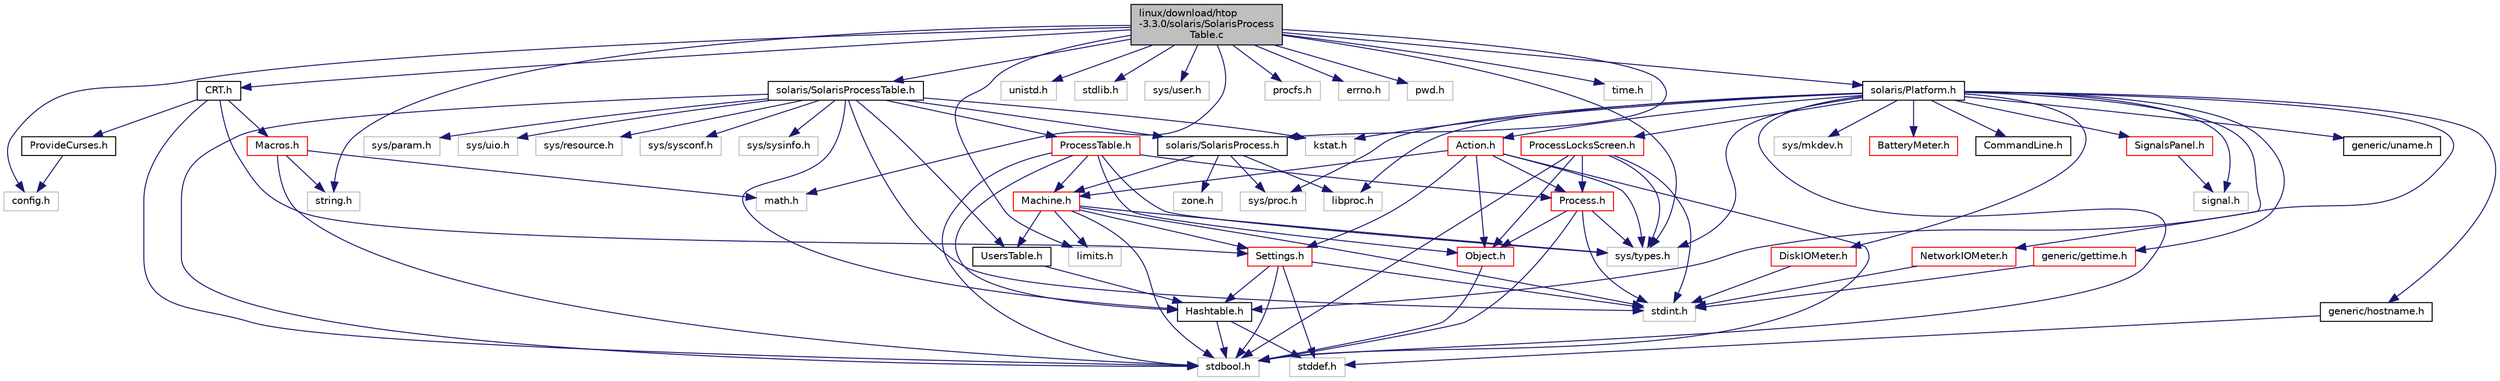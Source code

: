digraph "linux/download/htop-3.3.0/solaris/SolarisProcessTable.c"
{
  edge [fontname="Helvetica",fontsize="10",labelfontname="Helvetica",labelfontsize="10"];
  node [fontname="Helvetica",fontsize="10",shape=record];
  Node0 [label="linux/download/htop\l-3.3.0/solaris/SolarisProcess\lTable.c",height=0.2,width=0.4,color="black", fillcolor="grey75", style="filled", fontcolor="black"];
  Node0 -> Node1 [color="midnightblue",fontsize="10",style="solid"];
  Node1 [label="config.h",height=0.2,width=0.4,color="grey75", fillcolor="white", style="filled"];
  Node0 -> Node2 [color="midnightblue",fontsize="10",style="solid"];
  Node2 [label="solaris/SolarisProcessTable.h",height=0.2,width=0.4,color="black", fillcolor="white", style="filled",URL="$SolarisProcessTable_8h.html"];
  Node2 -> Node3 [color="midnightblue",fontsize="10",style="solid"];
  Node3 [label="kstat.h",height=0.2,width=0.4,color="grey75", fillcolor="white", style="filled"];
  Node2 -> Node4 [color="midnightblue",fontsize="10",style="solid"];
  Node4 [label="stdbool.h",height=0.2,width=0.4,color="grey75", fillcolor="white", style="filled"];
  Node2 -> Node5 [color="midnightblue",fontsize="10",style="solid"];
  Node5 [label="stdint.h",height=0.2,width=0.4,color="grey75", fillcolor="white", style="filled"];
  Node2 -> Node6 [color="midnightblue",fontsize="10",style="solid"];
  Node6 [label="sys/param.h",height=0.2,width=0.4,color="grey75", fillcolor="white", style="filled"];
  Node2 -> Node7 [color="midnightblue",fontsize="10",style="solid"];
  Node7 [label="sys/uio.h",height=0.2,width=0.4,color="grey75", fillcolor="white", style="filled"];
  Node2 -> Node8 [color="midnightblue",fontsize="10",style="solid"];
  Node8 [label="sys/resource.h",height=0.2,width=0.4,color="grey75", fillcolor="white", style="filled"];
  Node2 -> Node9 [color="midnightblue",fontsize="10",style="solid"];
  Node9 [label="sys/sysconf.h",height=0.2,width=0.4,color="grey75", fillcolor="white", style="filled"];
  Node2 -> Node10 [color="midnightblue",fontsize="10",style="solid"];
  Node10 [label="sys/sysinfo.h",height=0.2,width=0.4,color="grey75", fillcolor="white", style="filled"];
  Node2 -> Node11 [color="midnightblue",fontsize="10",style="solid"];
  Node11 [label="Hashtable.h",height=0.2,width=0.4,color="black", fillcolor="white", style="filled",URL="$Hashtable_8h.html"];
  Node11 -> Node4 [color="midnightblue",fontsize="10",style="solid"];
  Node11 -> Node12 [color="midnightblue",fontsize="10",style="solid"];
  Node12 [label="stddef.h",height=0.2,width=0.4,color="grey75", fillcolor="white", style="filled"];
  Node2 -> Node13 [color="midnightblue",fontsize="10",style="solid"];
  Node13 [label="ProcessTable.h",height=0.2,width=0.4,color="red", fillcolor="white", style="filled",URL="$ProcessTable_8h.html"];
  Node13 -> Node4 [color="midnightblue",fontsize="10",style="solid"];
  Node13 -> Node14 [color="midnightblue",fontsize="10",style="solid"];
  Node14 [label="sys/types.h",height=0.2,width=0.4,color="grey75", fillcolor="white", style="filled"];
  Node13 -> Node11 [color="midnightblue",fontsize="10",style="solid"];
  Node13 -> Node15 [color="midnightblue",fontsize="10",style="solid"];
  Node15 [label="Machine.h",height=0.2,width=0.4,color="red", fillcolor="white", style="filled",URL="$Machine_8h.html"];
  Node15 -> Node16 [color="midnightblue",fontsize="10",style="solid"];
  Node16 [label="limits.h",height=0.2,width=0.4,color="grey75", fillcolor="white", style="filled"];
  Node15 -> Node4 [color="midnightblue",fontsize="10",style="solid"];
  Node15 -> Node5 [color="midnightblue",fontsize="10",style="solid"];
  Node15 -> Node14 [color="midnightblue",fontsize="10",style="solid"];
  Node15 -> Node25 [color="midnightblue",fontsize="10",style="solid"];
  Node25 [label="Settings.h",height=0.2,width=0.4,color="red", fillcolor="white", style="filled",URL="$Settings_8h.html"];
  Node25 -> Node4 [color="midnightblue",fontsize="10",style="solid"];
  Node25 -> Node12 [color="midnightblue",fontsize="10",style="solid"];
  Node25 -> Node5 [color="midnightblue",fontsize="10",style="solid"];
  Node25 -> Node11 [color="midnightblue",fontsize="10",style="solid"];
  Node15 -> Node42 [color="midnightblue",fontsize="10",style="solid"];
  Node42 [label="UsersTable.h",height=0.2,width=0.4,color="black", fillcolor="white", style="filled",URL="$UsersTable_8h.html"];
  Node42 -> Node11 [color="midnightblue",fontsize="10",style="solid"];
  Node13 -> Node35 [color="midnightblue",fontsize="10",style="solid"];
  Node35 [label="Object.h",height=0.2,width=0.4,color="red", fillcolor="white", style="filled",URL="$Object_8h.html"];
  Node35 -> Node4 [color="midnightblue",fontsize="10",style="solid"];
  Node13 -> Node43 [color="midnightblue",fontsize="10",style="solid"];
  Node43 [label="Process.h",height=0.2,width=0.4,color="red", fillcolor="white", style="filled",URL="$Process_8h.html"];
  Node43 -> Node4 [color="midnightblue",fontsize="10",style="solid"];
  Node43 -> Node5 [color="midnightblue",fontsize="10",style="solid"];
  Node43 -> Node14 [color="midnightblue",fontsize="10",style="solid"];
  Node43 -> Node35 [color="midnightblue",fontsize="10",style="solid"];
  Node2 -> Node42 [color="midnightblue",fontsize="10",style="solid"];
  Node2 -> Node44 [color="midnightblue",fontsize="10",style="solid"];
  Node44 [label="solaris/SolarisProcess.h",height=0.2,width=0.4,color="black", fillcolor="white", style="filled",URL="$SolarisProcess_8h.html"];
  Node44 -> Node45 [color="midnightblue",fontsize="10",style="solid"];
  Node45 [label="zone.h",height=0.2,width=0.4,color="grey75", fillcolor="white", style="filled"];
  Node44 -> Node46 [color="midnightblue",fontsize="10",style="solid"];
  Node46 [label="sys/proc.h",height=0.2,width=0.4,color="grey75", fillcolor="white", style="filled"];
  Node44 -> Node47 [color="midnightblue",fontsize="10",style="solid"];
  Node47 [label="libproc.h",height=0.2,width=0.4,color="grey75", fillcolor="white", style="filled"];
  Node44 -> Node15 [color="midnightblue",fontsize="10",style="solid"];
  Node0 -> Node32 [color="midnightblue",fontsize="10",style="solid"];
  Node32 [label="unistd.h",height=0.2,width=0.4,color="grey75", fillcolor="white", style="filled"];
  Node0 -> Node29 [color="midnightblue",fontsize="10",style="solid"];
  Node29 [label="stdlib.h",height=0.2,width=0.4,color="grey75", fillcolor="white", style="filled"];
  Node0 -> Node14 [color="midnightblue",fontsize="10",style="solid"];
  Node0 -> Node48 [color="midnightblue",fontsize="10",style="solid"];
  Node48 [label="sys/user.h",height=0.2,width=0.4,color="grey75", fillcolor="white", style="filled"];
  Node0 -> Node16 [color="midnightblue",fontsize="10",style="solid"];
  Node0 -> Node23 [color="midnightblue",fontsize="10",style="solid"];
  Node23 [label="string.h",height=0.2,width=0.4,color="grey75", fillcolor="white", style="filled"];
  Node0 -> Node49 [color="midnightblue",fontsize="10",style="solid"];
  Node49 [label="procfs.h",height=0.2,width=0.4,color="grey75", fillcolor="white", style="filled"];
  Node0 -> Node50 [color="midnightblue",fontsize="10",style="solid"];
  Node50 [label="errno.h",height=0.2,width=0.4,color="grey75", fillcolor="white", style="filled"];
  Node0 -> Node51 [color="midnightblue",fontsize="10",style="solid"];
  Node51 [label="pwd.h",height=0.2,width=0.4,color="grey75", fillcolor="white", style="filled"];
  Node0 -> Node22 [color="midnightblue",fontsize="10",style="solid"];
  Node22 [label="math.h",height=0.2,width=0.4,color="grey75", fillcolor="white", style="filled"];
  Node0 -> Node52 [color="midnightblue",fontsize="10",style="solid"];
  Node52 [label="time.h",height=0.2,width=0.4,color="grey75", fillcolor="white", style="filled"];
  Node0 -> Node20 [color="midnightblue",fontsize="10",style="solid"];
  Node20 [label="CRT.h",height=0.2,width=0.4,color="black", fillcolor="white", style="filled",URL="$CRT_8h.html"];
  Node20 -> Node4 [color="midnightblue",fontsize="10",style="solid"];
  Node20 -> Node21 [color="midnightblue",fontsize="10",style="solid"];
  Node21 [label="Macros.h",height=0.2,width=0.4,color="red", fillcolor="white", style="filled",URL="$Macros_8h.html"];
  Node21 -> Node22 [color="midnightblue",fontsize="10",style="solid"];
  Node21 -> Node4 [color="midnightblue",fontsize="10",style="solid"];
  Node21 -> Node23 [color="midnightblue",fontsize="10",style="solid"];
  Node20 -> Node24 [color="midnightblue",fontsize="10",style="solid"];
  Node24 [label="ProvideCurses.h",height=0.2,width=0.4,color="black", fillcolor="white", style="filled",URL="$ProvideCurses_8h.html"];
  Node24 -> Node1 [color="midnightblue",fontsize="10",style="solid"];
  Node20 -> Node25 [color="midnightblue",fontsize="10",style="solid"];
  Node0 -> Node53 [color="midnightblue",fontsize="10",style="solid"];
  Node53 [label="solaris/Platform.h",height=0.2,width=0.4,color="black", fillcolor="white", style="filled",URL="$solaris_2Platform_8h.html"];
  Node53 -> Node3 [color="midnightblue",fontsize="10",style="solid"];
  Node53 -> Node47 [color="midnightblue",fontsize="10",style="solid"];
  Node53 -> Node54 [color="midnightblue",fontsize="10",style="solid"];
  Node54 [label="signal.h",height=0.2,width=0.4,color="grey75", fillcolor="white", style="filled"];
  Node53 -> Node4 [color="midnightblue",fontsize="10",style="solid"];
  Node53 -> Node55 [color="midnightblue",fontsize="10",style="solid"];
  Node55 [label="sys/mkdev.h",height=0.2,width=0.4,color="grey75", fillcolor="white", style="filled"];
  Node53 -> Node46 [color="midnightblue",fontsize="10",style="solid"];
  Node53 -> Node14 [color="midnightblue",fontsize="10",style="solid"];
  Node53 -> Node56 [color="midnightblue",fontsize="10",style="solid"];
  Node56 [label="Action.h",height=0.2,width=0.4,color="red", fillcolor="white", style="filled",URL="$Action_8h.html"];
  Node56 -> Node4 [color="midnightblue",fontsize="10",style="solid"];
  Node56 -> Node14 [color="midnightblue",fontsize="10",style="solid"];
  Node56 -> Node15 [color="midnightblue",fontsize="10",style="solid"];
  Node56 -> Node35 [color="midnightblue",fontsize="10",style="solid"];
  Node56 -> Node43 [color="midnightblue",fontsize="10",style="solid"];
  Node56 -> Node25 [color="midnightblue",fontsize="10",style="solid"];
  Node53 -> Node60 [color="midnightblue",fontsize="10",style="solid"];
  Node60 [label="BatteryMeter.h",height=0.2,width=0.4,color="red", fillcolor="white", style="filled",URL="$BatteryMeter_8h.html"];
  Node53 -> Node61 [color="midnightblue",fontsize="10",style="solid"];
  Node61 [label="CommandLine.h",height=0.2,width=0.4,color="black", fillcolor="white", style="filled",URL="$CommandLine_8h.html"];
  Node53 -> Node62 [color="midnightblue",fontsize="10",style="solid"];
  Node62 [label="DiskIOMeter.h",height=0.2,width=0.4,color="red", fillcolor="white", style="filled",URL="$DiskIOMeter_8h.html"];
  Node62 -> Node5 [color="midnightblue",fontsize="10",style="solid"];
  Node53 -> Node11 [color="midnightblue",fontsize="10",style="solid"];
  Node53 -> Node63 [color="midnightblue",fontsize="10",style="solid"];
  Node63 [label="NetworkIOMeter.h",height=0.2,width=0.4,color="red", fillcolor="white", style="filled",URL="$NetworkIOMeter_8h.html"];
  Node63 -> Node5 [color="midnightblue",fontsize="10",style="solid"];
  Node53 -> Node64 [color="midnightblue",fontsize="10",style="solid"];
  Node64 [label="ProcessLocksScreen.h",height=0.2,width=0.4,color="red", fillcolor="white", style="filled",URL="$ProcessLocksScreen_8h.html"];
  Node64 -> Node4 [color="midnightblue",fontsize="10",style="solid"];
  Node64 -> Node5 [color="midnightblue",fontsize="10",style="solid"];
  Node64 -> Node14 [color="midnightblue",fontsize="10",style="solid"];
  Node64 -> Node35 [color="midnightblue",fontsize="10",style="solid"];
  Node64 -> Node43 [color="midnightblue",fontsize="10",style="solid"];
  Node53 -> Node67 [color="midnightblue",fontsize="10",style="solid"];
  Node67 [label="SignalsPanel.h",height=0.2,width=0.4,color="red", fillcolor="white", style="filled",URL="$SignalsPanel_8h.html"];
  Node67 -> Node54 [color="midnightblue",fontsize="10",style="solid"];
  Node53 -> Node68 [color="midnightblue",fontsize="10",style="solid"];
  Node68 [label="generic/gettime.h",height=0.2,width=0.4,color="red", fillcolor="white", style="filled",URL="$gettime_8h.html"];
  Node68 -> Node5 [color="midnightblue",fontsize="10",style="solid"];
  Node53 -> Node69 [color="midnightblue",fontsize="10",style="solid"];
  Node69 [label="generic/hostname.h",height=0.2,width=0.4,color="black", fillcolor="white", style="filled",URL="$hostname_8h.html"];
  Node69 -> Node12 [color="midnightblue",fontsize="10",style="solid"];
  Node53 -> Node70 [color="midnightblue",fontsize="10",style="solid"];
  Node70 [label="generic/uname.h",height=0.2,width=0.4,color="black", fillcolor="white", style="filled",URL="$uname_8h.html"];
  Node0 -> Node44 [color="midnightblue",fontsize="10",style="solid"];
}
